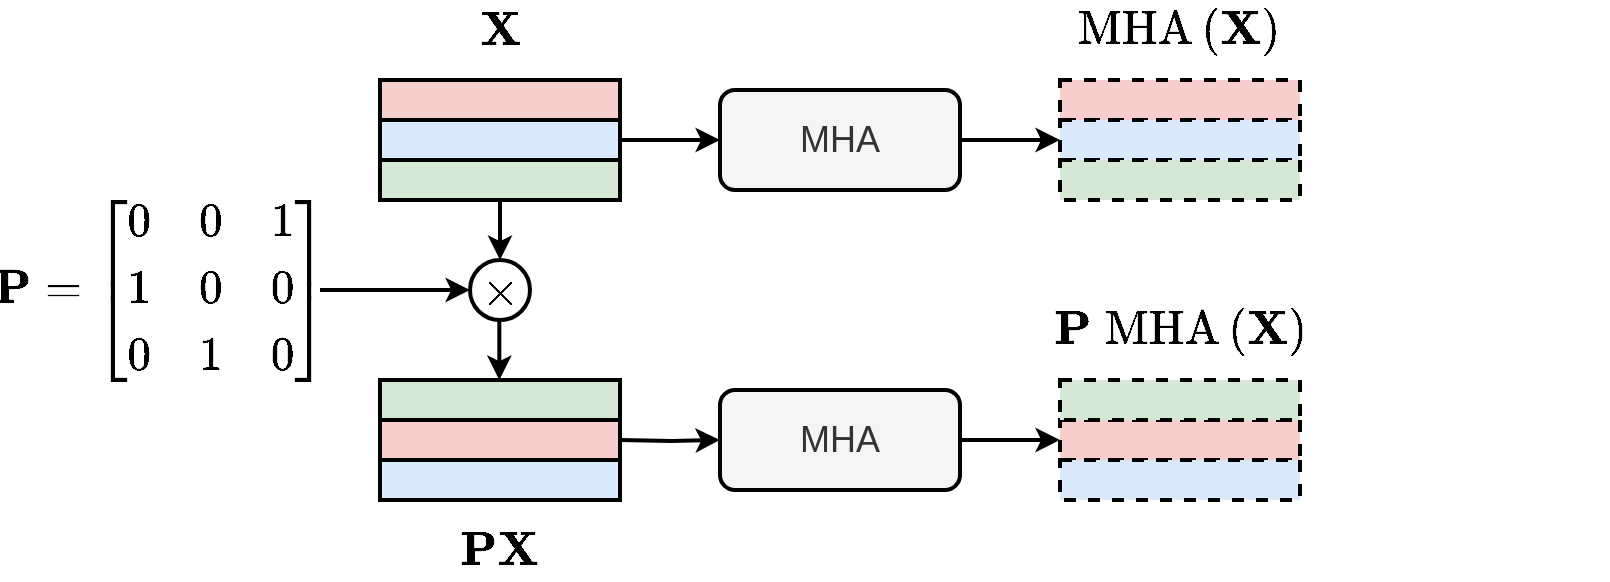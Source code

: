 <mxfile version="21.7.5" type="device">
  <diagram name="Pagina-1" id="1FFT8CL7EdeJG9rm2vaP">
    <mxGraphModel dx="4513" dy="1103" grid="1" gridSize="10" guides="1" tooltips="1" connect="1" arrows="1" fold="1" page="1" pageScale="1" pageWidth="1500" pageHeight="500" math="1" shadow="0">
      <root>
        <mxCell id="0" />
        <mxCell id="1" parent="0" />
        <mxCell id="kqU26M08DJfGydk8MjjA-18" value="" style="rounded=0;whiteSpace=wrap;html=1;fillColor=#f8cecc;strokeColor=default;strokeWidth=2;" parent="1" vertex="1">
          <mxGeometry x="110" y="290" width="120" height="20" as="geometry" />
        </mxCell>
        <mxCell id="XkTZ3HTlFhmpuNYZVsJf-6" value="" style="edgeStyle=orthogonalEdgeStyle;rounded=0;orthogonalLoop=1;jettySize=auto;html=1;strokeWidth=2;" edge="1" parent="1" source="kqU26M08DJfGydk8MjjA-19" target="XkTZ3HTlFhmpuNYZVsJf-2">
          <mxGeometry relative="1" as="geometry" />
        </mxCell>
        <mxCell id="kqU26M08DJfGydk8MjjA-19" value="" style="rounded=0;whiteSpace=wrap;html=1;fillColor=#dae8fc;strokeColor=default;strokeWidth=2;" parent="1" vertex="1">
          <mxGeometry x="110" y="310" width="120" height="20" as="geometry" />
        </mxCell>
        <mxCell id="XkTZ3HTlFhmpuNYZVsJf-16" style="edgeStyle=orthogonalEdgeStyle;rounded=0;orthogonalLoop=1;jettySize=auto;html=1;exitX=0.5;exitY=1;exitDx=0;exitDy=0;entryX=0.5;entryY=0;entryDx=0;entryDy=0;strokeWidth=2;" edge="1" parent="1" source="kqU26M08DJfGydk8MjjA-20" target="XkTZ3HTlFhmpuNYZVsJf-14">
          <mxGeometry relative="1" as="geometry" />
        </mxCell>
        <mxCell id="kqU26M08DJfGydk8MjjA-20" value="" style="rounded=0;whiteSpace=wrap;html=1;fillColor=#d5e8d4;strokeColor=default;strokeWidth=2;" parent="1" vertex="1">
          <mxGeometry x="110" y="330" width="120" height="20" as="geometry" />
        </mxCell>
        <mxCell id="kqU26M08DJfGydk8MjjA-56" value="$$\mathbf{X}$$" style="text;html=1;strokeColor=none;fillColor=none;align=center;verticalAlign=middle;whiteSpace=wrap;rounded=0;fontSize=20;" parent="1" vertex="1">
          <mxGeometry x="140" y="250" width="60" height="30" as="geometry" />
        </mxCell>
        <mxCell id="XkTZ3HTlFhmpuNYZVsJf-8" style="edgeStyle=orthogonalEdgeStyle;rounded=0;orthogonalLoop=1;jettySize=auto;html=1;exitX=1;exitY=0.5;exitDx=0;exitDy=0;entryX=0;entryY=0.5;entryDx=0;entryDy=0;strokeWidth=2;" edge="1" parent="1" source="XkTZ3HTlFhmpuNYZVsJf-2" target="XkTZ3HTlFhmpuNYZVsJf-4">
          <mxGeometry relative="1" as="geometry" />
        </mxCell>
        <mxCell id="XkTZ3HTlFhmpuNYZVsJf-2" value="MHA" style="rounded=1;whiteSpace=wrap;html=1;fontSize=18;fillColor=#f5f5f5;fontColor=#333333;strokeColor=default;strokeWidth=2;" vertex="1" parent="1">
          <mxGeometry x="280" y="295" width="120" height="50" as="geometry" />
        </mxCell>
        <mxCell id="XkTZ3HTlFhmpuNYZVsJf-3" value="" style="rounded=0;whiteSpace=wrap;html=1;fillColor=#f8cecc;strokeColor=default;strokeWidth=2;dashed=1;" vertex="1" parent="1">
          <mxGeometry x="450" y="290" width="120" height="20" as="geometry" />
        </mxCell>
        <mxCell id="XkTZ3HTlFhmpuNYZVsJf-4" value="" style="rounded=0;whiteSpace=wrap;html=1;fillColor=#dae8fc;strokeColor=default;strokeWidth=2;dashed=1;" vertex="1" parent="1">
          <mxGeometry x="450" y="310" width="120" height="20" as="geometry" />
        </mxCell>
        <mxCell id="XkTZ3HTlFhmpuNYZVsJf-5" value="" style="rounded=0;whiteSpace=wrap;html=1;fillColor=#d5e8d4;strokeColor=default;strokeWidth=2;dashed=1;" vertex="1" parent="1">
          <mxGeometry x="450" y="330" width="120" height="20" as="geometry" />
        </mxCell>
        <mxCell id="XkTZ3HTlFhmpuNYZVsJf-9" value="$$\text{MHA}\left(\mathbf{X}\right)$$" style="text;html=1;strokeColor=none;fillColor=none;align=center;verticalAlign=middle;whiteSpace=wrap;rounded=0;fontSize=20;" vertex="1" parent="1">
          <mxGeometry x="480" y="250" width="60" height="30" as="geometry" />
        </mxCell>
        <mxCell id="XkTZ3HTlFhmpuNYZVsJf-15" value="" style="edgeStyle=orthogonalEdgeStyle;rounded=0;orthogonalLoop=1;jettySize=auto;html=1;strokeWidth=2;" edge="1" parent="1" source="XkTZ3HTlFhmpuNYZVsJf-11" target="XkTZ3HTlFhmpuNYZVsJf-14">
          <mxGeometry relative="1" as="geometry" />
        </mxCell>
        <mxCell id="XkTZ3HTlFhmpuNYZVsJf-11" value="$$\mathbf{P} = \begin{bmatrix} 0 &amp;amp; 0 &amp;amp; 1 \\ 1 &amp;amp; 0 &amp;amp; 0 \\ 0 &amp;amp; 1 &amp;amp; 0 \end{bmatrix}$$" style="text;html=1;strokeColor=none;fillColor=none;align=center;verticalAlign=middle;whiteSpace=wrap;rounded=0;fontSize=20;" vertex="1" parent="1">
          <mxGeometry x="-80" y="345" width="160" height="100" as="geometry" />
        </mxCell>
        <mxCell id="XkTZ3HTlFhmpuNYZVsJf-14" value="$$\times$$" style="ellipse;whiteSpace=wrap;html=1;aspect=fixed;strokeWidth=2;fontSize=20;" vertex="1" parent="1">
          <mxGeometry x="155" y="380" width="30" height="30" as="geometry" />
        </mxCell>
        <mxCell id="XkTZ3HTlFhmpuNYZVsJf-17" value="" style="rounded=0;whiteSpace=wrap;html=1;fillColor=#f8cecc;strokeColor=default;strokeWidth=2;" vertex="1" parent="1">
          <mxGeometry x="110" y="460" width="120" height="20" as="geometry" />
        </mxCell>
        <mxCell id="XkTZ3HTlFhmpuNYZVsJf-18" value="" style="rounded=0;whiteSpace=wrap;html=1;fillColor=#dae8fc;strokeColor=default;strokeWidth=2;" vertex="1" parent="1">
          <mxGeometry x="110" y="480" width="120" height="20" as="geometry" />
        </mxCell>
        <mxCell id="XkTZ3HTlFhmpuNYZVsJf-19" value="" style="rounded=0;whiteSpace=wrap;html=1;fillColor=#d5e8d4;strokeColor=default;strokeWidth=2;" vertex="1" parent="1">
          <mxGeometry x="110" y="440" width="120" height="20" as="geometry" />
        </mxCell>
        <mxCell id="XkTZ3HTlFhmpuNYZVsJf-20" style="edgeStyle=orthogonalEdgeStyle;rounded=0;orthogonalLoop=1;jettySize=auto;html=1;exitX=0.5;exitY=1;exitDx=0;exitDy=0;entryX=0.5;entryY=0;entryDx=0;entryDy=0;strokeWidth=2;" edge="1" parent="1">
          <mxGeometry relative="1" as="geometry">
            <mxPoint x="169.66" y="410" as="sourcePoint" />
            <mxPoint x="169.66" y="440" as="targetPoint" />
          </mxGeometry>
        </mxCell>
        <mxCell id="XkTZ3HTlFhmpuNYZVsJf-21" value="$$\mathbf{P}\mathbf{X}$$" style="text;html=1;strokeColor=none;fillColor=none;align=center;verticalAlign=middle;whiteSpace=wrap;rounded=0;fontSize=20;" vertex="1" parent="1">
          <mxGeometry x="140" y="510" width="60" height="30" as="geometry" />
        </mxCell>
        <mxCell id="XkTZ3HTlFhmpuNYZVsJf-22" value="" style="edgeStyle=orthogonalEdgeStyle;rounded=0;orthogonalLoop=1;jettySize=auto;html=1;strokeWidth=2;" edge="1" parent="1" target="XkTZ3HTlFhmpuNYZVsJf-24">
          <mxGeometry relative="1" as="geometry">
            <mxPoint x="230" y="470" as="sourcePoint" />
          </mxGeometry>
        </mxCell>
        <mxCell id="XkTZ3HTlFhmpuNYZVsJf-23" style="edgeStyle=orthogonalEdgeStyle;rounded=0;orthogonalLoop=1;jettySize=auto;html=1;exitX=1;exitY=0.5;exitDx=0;exitDy=0;entryX=0;entryY=0.5;entryDx=0;entryDy=0;strokeWidth=2;" edge="1" parent="1" source="XkTZ3HTlFhmpuNYZVsJf-24" target="XkTZ3HTlFhmpuNYZVsJf-25">
          <mxGeometry relative="1" as="geometry" />
        </mxCell>
        <mxCell id="XkTZ3HTlFhmpuNYZVsJf-24" value="MHA" style="rounded=1;whiteSpace=wrap;html=1;fontSize=18;fillColor=#f5f5f5;fontColor=#333333;strokeColor=default;strokeWidth=2;" vertex="1" parent="1">
          <mxGeometry x="280" y="445" width="120" height="50" as="geometry" />
        </mxCell>
        <mxCell id="XkTZ3HTlFhmpuNYZVsJf-25" value="" style="rounded=0;whiteSpace=wrap;html=1;fillColor=#f8cecc;strokeColor=default;strokeWidth=2;dashed=1;" vertex="1" parent="1">
          <mxGeometry x="450" y="460" width="120" height="20" as="geometry" />
        </mxCell>
        <mxCell id="XkTZ3HTlFhmpuNYZVsJf-26" value="" style="rounded=0;whiteSpace=wrap;html=1;fillColor=#dae8fc;strokeColor=default;strokeWidth=2;dashed=1;" vertex="1" parent="1">
          <mxGeometry x="450" y="480" width="120" height="20" as="geometry" />
        </mxCell>
        <mxCell id="XkTZ3HTlFhmpuNYZVsJf-27" value="" style="rounded=0;whiteSpace=wrap;html=1;fillColor=#d5e8d4;strokeColor=default;strokeWidth=2;dashed=1;" vertex="1" parent="1">
          <mxGeometry x="450" y="440" width="120" height="20" as="geometry" />
        </mxCell>
        <mxCell id="XkTZ3HTlFhmpuNYZVsJf-28" value="$$\mathbf{P}\;\text{MHA}\left(\mathbf{X}\right)$$" style="text;html=1;strokeColor=none;fillColor=none;align=center;verticalAlign=middle;whiteSpace=wrap;rounded=0;fontSize=20;" vertex="1" parent="1">
          <mxGeometry x="480" y="400" width="60" height="30" as="geometry" />
        </mxCell>
      </root>
    </mxGraphModel>
  </diagram>
</mxfile>
